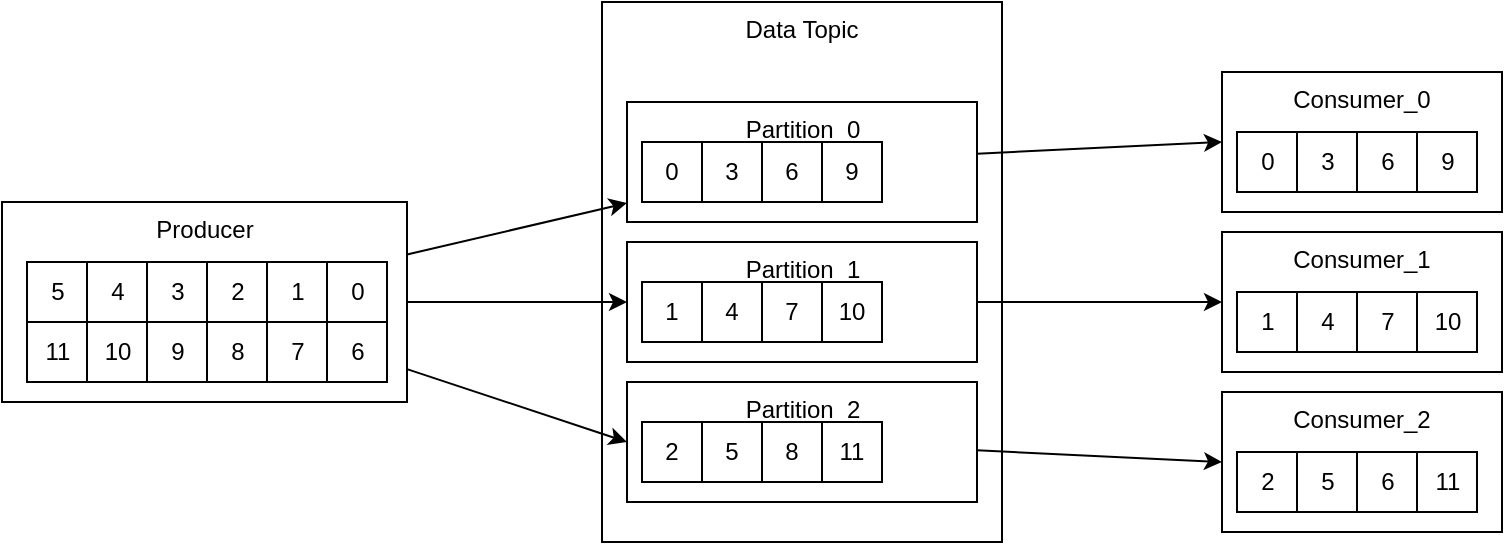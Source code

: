 <mxfile version="22.1.21" type="device">
  <diagram name="Page-1" id="azc2-ThuC2YT-2fPCF3p">
    <mxGraphModel dx="1434" dy="854" grid="1" gridSize="10" guides="1" tooltips="1" connect="1" arrows="1" fold="1" page="1" pageScale="1" pageWidth="3300" pageHeight="4681" math="0" shadow="0">
      <root>
        <mxCell id="0" />
        <mxCell id="1" parent="0" />
        <mxCell id="arF1o24mGjveasYSjzpN-28" value="Data Topic" style="rounded=0;whiteSpace=wrap;html=1;verticalAlign=top;" parent="1" vertex="1">
          <mxGeometry x="460" y="190" width="200" height="270" as="geometry" />
        </mxCell>
        <mxCell id="-C41blwelcrBBVChFcjn-21" style="rounded=0;orthogonalLoop=1;jettySize=auto;html=1;" edge="1" parent="1" source="-C41blwelcrBBVChFcjn-18" target="-C41blwelcrBBVChFcjn-2">
          <mxGeometry relative="1" as="geometry" />
        </mxCell>
        <mxCell id="-C41blwelcrBBVChFcjn-22" style="rounded=0;orthogonalLoop=1;jettySize=auto;html=1;entryX=0;entryY=0.5;entryDx=0;entryDy=0;" edge="1" parent="1" source="-C41blwelcrBBVChFcjn-18" target="-C41blwelcrBBVChFcjn-3">
          <mxGeometry relative="1" as="geometry" />
        </mxCell>
        <mxCell id="-C41blwelcrBBVChFcjn-18" value="Producer" style="rounded=0;whiteSpace=wrap;html=1;verticalAlign=top;labelPosition=center;verticalLabelPosition=middle;align=center;" vertex="1" parent="1">
          <mxGeometry x="160" y="290" width="202.5" height="100" as="geometry" />
        </mxCell>
        <mxCell id="-C41blwelcrBBVChFcjn-50" style="rounded=0;orthogonalLoop=1;jettySize=auto;html=1;entryX=0;entryY=0.5;entryDx=0;entryDy=0;" edge="1" parent="1" source="arF1o24mGjveasYSjzpN-38" target="-C41blwelcrBBVChFcjn-35">
          <mxGeometry relative="1" as="geometry" />
        </mxCell>
        <mxCell id="arF1o24mGjveasYSjzpN-38" value="Partition_0" style="rounded=0;whiteSpace=wrap;html=1;verticalAlign=top;labelPosition=center;verticalLabelPosition=middle;align=center;" parent="1" vertex="1">
          <mxGeometry x="472.5" y="240" width="175" height="60" as="geometry" />
        </mxCell>
        <mxCell id="-C41blwelcrBBVChFcjn-51" style="rounded=0;orthogonalLoop=1;jettySize=auto;html=1;entryX=0;entryY=0.5;entryDx=0;entryDy=0;" edge="1" parent="1" source="-C41blwelcrBBVChFcjn-2" target="-C41blwelcrBBVChFcjn-40">
          <mxGeometry relative="1" as="geometry" />
        </mxCell>
        <mxCell id="-C41blwelcrBBVChFcjn-2" value="Partition_1" style="rounded=0;whiteSpace=wrap;html=1;verticalAlign=top;labelPosition=center;verticalLabelPosition=middle;align=center;" vertex="1" parent="1">
          <mxGeometry x="472.5" y="310" width="175" height="60" as="geometry" />
        </mxCell>
        <mxCell id="-C41blwelcrBBVChFcjn-52" style="rounded=0;orthogonalLoop=1;jettySize=auto;html=1;entryX=0;entryY=0.5;entryDx=0;entryDy=0;" edge="1" parent="1" source="-C41blwelcrBBVChFcjn-3" target="-C41blwelcrBBVChFcjn-45">
          <mxGeometry relative="1" as="geometry" />
        </mxCell>
        <mxCell id="-C41blwelcrBBVChFcjn-3" value="Partition_2" style="rounded=0;whiteSpace=wrap;html=1;verticalAlign=top;labelPosition=center;verticalLabelPosition=middle;align=center;" vertex="1" parent="1">
          <mxGeometry x="472.5" y="380" width="175" height="60" as="geometry" />
        </mxCell>
        <mxCell id="-C41blwelcrBBVChFcjn-4" value="0" style="rounded=0;whiteSpace=wrap;html=1;verticalAlign=middle;" vertex="1" parent="1">
          <mxGeometry x="322.5" y="320" width="30" height="30" as="geometry" />
        </mxCell>
        <mxCell id="-C41blwelcrBBVChFcjn-5" value="1" style="rounded=0;whiteSpace=wrap;html=1;verticalAlign=middle;" vertex="1" parent="1">
          <mxGeometry x="292.5" y="320" width="30" height="30" as="geometry" />
        </mxCell>
        <mxCell id="-C41blwelcrBBVChFcjn-6" value="2" style="rounded=0;whiteSpace=wrap;html=1;verticalAlign=middle;" vertex="1" parent="1">
          <mxGeometry x="262.5" y="320" width="30" height="30" as="geometry" />
        </mxCell>
        <mxCell id="-C41blwelcrBBVChFcjn-7" value="3" style="rounded=0;whiteSpace=wrap;html=1;verticalAlign=middle;" vertex="1" parent="1">
          <mxGeometry x="232.5" y="320" width="30" height="30" as="geometry" />
        </mxCell>
        <mxCell id="-C41blwelcrBBVChFcjn-8" value="4" style="rounded=0;whiteSpace=wrap;html=1;verticalAlign=middle;" vertex="1" parent="1">
          <mxGeometry x="202.5" y="320" width="30" height="30" as="geometry" />
        </mxCell>
        <mxCell id="-C41blwelcrBBVChFcjn-9" value="5" style="rounded=0;whiteSpace=wrap;html=1;verticalAlign=middle;" vertex="1" parent="1">
          <mxGeometry x="172.5" y="320" width="30" height="30" as="geometry" />
        </mxCell>
        <mxCell id="-C41blwelcrBBVChFcjn-10" value="6" style="rounded=0;whiteSpace=wrap;html=1;verticalAlign=middle;" vertex="1" parent="1">
          <mxGeometry x="322.5" y="350" width="30" height="30" as="geometry" />
        </mxCell>
        <mxCell id="-C41blwelcrBBVChFcjn-11" value="7" style="rounded=0;whiteSpace=wrap;html=1;verticalAlign=middle;" vertex="1" parent="1">
          <mxGeometry x="292.5" y="350" width="30" height="30" as="geometry" />
        </mxCell>
        <mxCell id="-C41blwelcrBBVChFcjn-12" value="8" style="rounded=0;whiteSpace=wrap;html=1;verticalAlign=middle;" vertex="1" parent="1">
          <mxGeometry x="262.5" y="350" width="30" height="30" as="geometry" />
        </mxCell>
        <mxCell id="-C41blwelcrBBVChFcjn-13" value="9" style="rounded=0;whiteSpace=wrap;html=1;verticalAlign=middle;" vertex="1" parent="1">
          <mxGeometry x="232.5" y="350" width="30" height="30" as="geometry" />
        </mxCell>
        <mxCell id="-C41blwelcrBBVChFcjn-14" value="10" style="rounded=0;whiteSpace=wrap;html=1;verticalAlign=middle;" vertex="1" parent="1">
          <mxGeometry x="202.5" y="350" width="30" height="30" as="geometry" />
        </mxCell>
        <mxCell id="-C41blwelcrBBVChFcjn-15" value="11" style="rounded=0;whiteSpace=wrap;html=1;verticalAlign=middle;" vertex="1" parent="1">
          <mxGeometry x="172.5" y="350" width="30" height="30" as="geometry" />
        </mxCell>
        <mxCell id="-C41blwelcrBBVChFcjn-19" style="rounded=0;orthogonalLoop=1;jettySize=auto;html=1;" edge="1" parent="1" source="-C41blwelcrBBVChFcjn-18" target="arF1o24mGjveasYSjzpN-38">
          <mxGeometry relative="1" as="geometry" />
        </mxCell>
        <mxCell id="-C41blwelcrBBVChFcjn-23" value="0" style="rounded=0;whiteSpace=wrap;html=1;verticalAlign=middle;" vertex="1" parent="1">
          <mxGeometry x="480" y="260" width="30" height="30" as="geometry" />
        </mxCell>
        <mxCell id="-C41blwelcrBBVChFcjn-24" value="1" style="rounded=0;whiteSpace=wrap;html=1;verticalAlign=middle;" vertex="1" parent="1">
          <mxGeometry x="480" y="330" width="30" height="30" as="geometry" />
        </mxCell>
        <mxCell id="-C41blwelcrBBVChFcjn-25" value="2" style="rounded=0;whiteSpace=wrap;html=1;verticalAlign=middle;" vertex="1" parent="1">
          <mxGeometry x="480" y="400" width="30" height="30" as="geometry" />
        </mxCell>
        <mxCell id="-C41blwelcrBBVChFcjn-26" value="3" style="rounded=0;whiteSpace=wrap;html=1;verticalAlign=middle;" vertex="1" parent="1">
          <mxGeometry x="510" y="260" width="30" height="30" as="geometry" />
        </mxCell>
        <mxCell id="-C41blwelcrBBVChFcjn-27" value="4" style="rounded=0;whiteSpace=wrap;html=1;verticalAlign=middle;" vertex="1" parent="1">
          <mxGeometry x="510" y="330" width="30" height="30" as="geometry" />
        </mxCell>
        <mxCell id="-C41blwelcrBBVChFcjn-28" value="5" style="rounded=0;whiteSpace=wrap;html=1;verticalAlign=middle;" vertex="1" parent="1">
          <mxGeometry x="510" y="400" width="30" height="30" as="geometry" />
        </mxCell>
        <mxCell id="-C41blwelcrBBVChFcjn-29" value="6" style="rounded=0;whiteSpace=wrap;html=1;verticalAlign=middle;" vertex="1" parent="1">
          <mxGeometry x="540" y="260" width="30" height="30" as="geometry" />
        </mxCell>
        <mxCell id="-C41blwelcrBBVChFcjn-30" value="7" style="rounded=0;whiteSpace=wrap;html=1;verticalAlign=middle;" vertex="1" parent="1">
          <mxGeometry x="540" y="330" width="30" height="30" as="geometry" />
        </mxCell>
        <mxCell id="-C41blwelcrBBVChFcjn-31" value="8" style="rounded=0;whiteSpace=wrap;html=1;verticalAlign=middle;" vertex="1" parent="1">
          <mxGeometry x="540" y="400" width="30" height="30" as="geometry" />
        </mxCell>
        <mxCell id="-C41blwelcrBBVChFcjn-32" value="9" style="rounded=0;whiteSpace=wrap;html=1;verticalAlign=middle;" vertex="1" parent="1">
          <mxGeometry x="570" y="260" width="30" height="30" as="geometry" />
        </mxCell>
        <mxCell id="-C41blwelcrBBVChFcjn-33" value="10" style="rounded=0;whiteSpace=wrap;html=1;verticalAlign=middle;" vertex="1" parent="1">
          <mxGeometry x="570" y="330" width="30" height="30" as="geometry" />
        </mxCell>
        <mxCell id="-C41blwelcrBBVChFcjn-34" value="11" style="rounded=0;whiteSpace=wrap;html=1;verticalAlign=middle;" vertex="1" parent="1">
          <mxGeometry x="570" y="400" width="30" height="30" as="geometry" />
        </mxCell>
        <mxCell id="-C41blwelcrBBVChFcjn-35" value="Consumer_0" style="rounded=0;whiteSpace=wrap;html=1;verticalAlign=top;labelPosition=center;verticalLabelPosition=middle;align=center;" vertex="1" parent="1">
          <mxGeometry x="770" y="225" width="140" height="70" as="geometry" />
        </mxCell>
        <mxCell id="-C41blwelcrBBVChFcjn-36" value="0" style="rounded=0;whiteSpace=wrap;html=1;verticalAlign=middle;" vertex="1" parent="1">
          <mxGeometry x="777.5" y="255" width="30" height="30" as="geometry" />
        </mxCell>
        <mxCell id="-C41blwelcrBBVChFcjn-37" value="3" style="rounded=0;whiteSpace=wrap;html=1;verticalAlign=middle;" vertex="1" parent="1">
          <mxGeometry x="807.5" y="255" width="30" height="30" as="geometry" />
        </mxCell>
        <mxCell id="-C41blwelcrBBVChFcjn-38" value="6" style="rounded=0;whiteSpace=wrap;html=1;verticalAlign=middle;" vertex="1" parent="1">
          <mxGeometry x="837.5" y="255" width="30" height="30" as="geometry" />
        </mxCell>
        <mxCell id="-C41blwelcrBBVChFcjn-39" value="9" style="rounded=0;whiteSpace=wrap;html=1;verticalAlign=middle;" vertex="1" parent="1">
          <mxGeometry x="867.5" y="255" width="30" height="30" as="geometry" />
        </mxCell>
        <mxCell id="-C41blwelcrBBVChFcjn-40" value="Consumer_1" style="rounded=0;whiteSpace=wrap;html=1;verticalAlign=top;labelPosition=center;verticalLabelPosition=middle;align=center;" vertex="1" parent="1">
          <mxGeometry x="770" y="305" width="140" height="70" as="geometry" />
        </mxCell>
        <mxCell id="-C41blwelcrBBVChFcjn-41" value="1" style="rounded=0;whiteSpace=wrap;html=1;verticalAlign=middle;" vertex="1" parent="1">
          <mxGeometry x="777.5" y="335" width="30" height="30" as="geometry" />
        </mxCell>
        <mxCell id="-C41blwelcrBBVChFcjn-42" value="4" style="rounded=0;whiteSpace=wrap;html=1;verticalAlign=middle;" vertex="1" parent="1">
          <mxGeometry x="807.5" y="335" width="30" height="30" as="geometry" />
        </mxCell>
        <mxCell id="-C41blwelcrBBVChFcjn-43" value="7" style="rounded=0;whiteSpace=wrap;html=1;verticalAlign=middle;" vertex="1" parent="1">
          <mxGeometry x="837.5" y="335" width="30" height="30" as="geometry" />
        </mxCell>
        <mxCell id="-C41blwelcrBBVChFcjn-44" value="10" style="rounded=0;whiteSpace=wrap;html=1;verticalAlign=middle;" vertex="1" parent="1">
          <mxGeometry x="867.5" y="335" width="30" height="30" as="geometry" />
        </mxCell>
        <mxCell id="-C41blwelcrBBVChFcjn-45" value="Consumer_2" style="rounded=0;whiteSpace=wrap;html=1;verticalAlign=top;labelPosition=center;verticalLabelPosition=middle;align=center;" vertex="1" parent="1">
          <mxGeometry x="770" y="385" width="140" height="70" as="geometry" />
        </mxCell>
        <mxCell id="-C41blwelcrBBVChFcjn-46" value="2" style="rounded=0;whiteSpace=wrap;html=1;verticalAlign=middle;" vertex="1" parent="1">
          <mxGeometry x="777.5" y="415" width="30" height="30" as="geometry" />
        </mxCell>
        <mxCell id="-C41blwelcrBBVChFcjn-47" value="5" style="rounded=0;whiteSpace=wrap;html=1;verticalAlign=middle;" vertex="1" parent="1">
          <mxGeometry x="807.5" y="415" width="30" height="30" as="geometry" />
        </mxCell>
        <mxCell id="-C41blwelcrBBVChFcjn-48" value="6" style="rounded=0;whiteSpace=wrap;html=1;verticalAlign=middle;" vertex="1" parent="1">
          <mxGeometry x="837.5" y="415" width="30" height="30" as="geometry" />
        </mxCell>
        <mxCell id="-C41blwelcrBBVChFcjn-49" value="11" style="rounded=0;whiteSpace=wrap;html=1;verticalAlign=middle;" vertex="1" parent="1">
          <mxGeometry x="867.5" y="415" width="30" height="30" as="geometry" />
        </mxCell>
      </root>
    </mxGraphModel>
  </diagram>
</mxfile>
